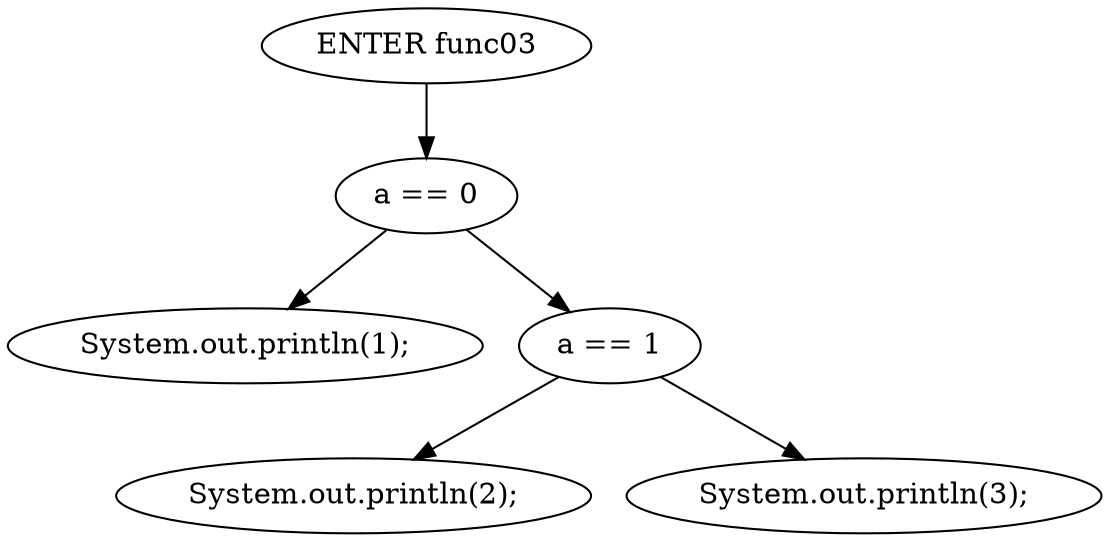 digraph G {
  0 [ label="ENTER func03" ];
  2 [ label="a == 0" ];
  3 [ label="System.out.println(1);" ];
  4 [ label="a == 1" ];
  5 [ label="System.out.println(2);" ];
  6 [ label="System.out.println(3);" ];
  0 -> 2 [ ];
  2 -> 3 [ ];
  2 -> 4 [ ];
  4 -> 5 [ ];
  4 -> 6 [ ];
}
